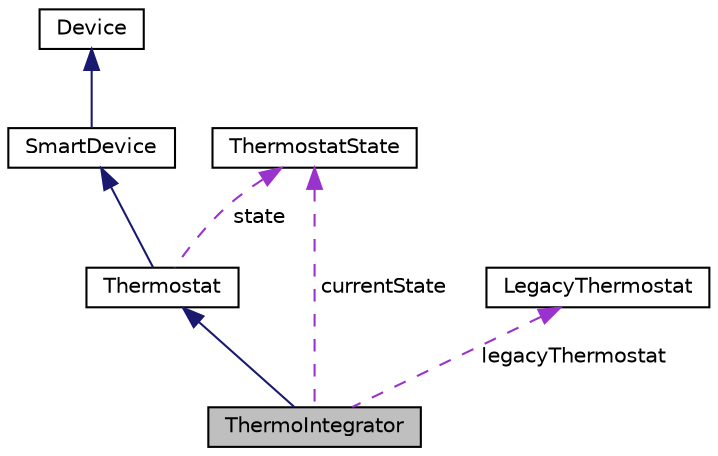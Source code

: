 digraph "ThermoIntegrator"
{
 // LATEX_PDF_SIZE
  edge [fontname="Helvetica",fontsize="10",labelfontname="Helvetica",labelfontsize="10"];
  node [fontname="Helvetica",fontsize="10",shape=record];
  Node1 [label="ThermoIntegrator",height=0.2,width=0.4,color="black", fillcolor="grey75", style="filled", fontcolor="black",tooltip=" "];
  Node2 -> Node1 [dir="back",color="midnightblue",fontsize="10",style="solid",fontname="Helvetica"];
  Node2 [label="Thermostat",height=0.2,width=0.4,color="black", fillcolor="white", style="filled",URL="$classThermostat.html",tooltip=" "];
  Node3 -> Node2 [dir="back",color="midnightblue",fontsize="10",style="solid",fontname="Helvetica"];
  Node3 [label="SmartDevice",height=0.2,width=0.4,color="black", fillcolor="white", style="filled",URL="$classSmartDevice.html",tooltip=" "];
  Node4 -> Node3 [dir="back",color="midnightblue",fontsize="10",style="solid",fontname="Helvetica"];
  Node4 [label="Device",height=0.2,width=0.4,color="black", fillcolor="white", style="filled",URL="$classDevice.html",tooltip=" "];
  Node5 -> Node2 [dir="back",color="darkorchid3",fontsize="10",style="dashed",label=" state" ,fontname="Helvetica"];
  Node5 [label="ThermostatState",height=0.2,width=0.4,color="black", fillcolor="white", style="filled",URL="$classThermostatState.html",tooltip=" "];
  Node5 -> Node1 [dir="back",color="darkorchid3",fontsize="10",style="dashed",label=" currentState" ,fontname="Helvetica"];
  Node6 -> Node1 [dir="back",color="darkorchid3",fontsize="10",style="dashed",label=" legacyThermostat" ,fontname="Helvetica"];
  Node6 [label="LegacyThermostat",height=0.2,width=0.4,color="black", fillcolor="white", style="filled",URL="$classLegacyThermostat.html",tooltip=" "];
}
